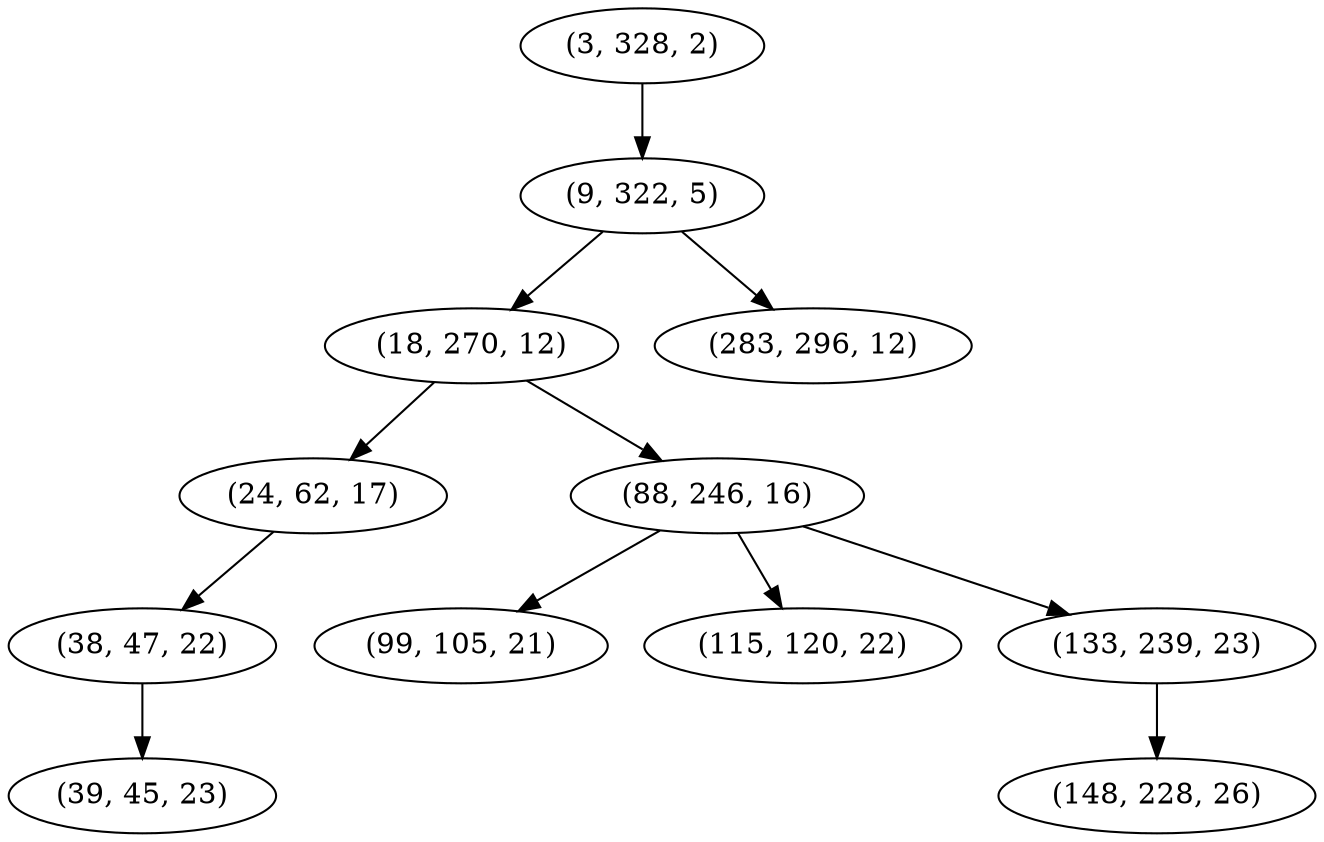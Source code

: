 digraph tree {
    "(3, 328, 2)";
    "(9, 322, 5)";
    "(18, 270, 12)";
    "(24, 62, 17)";
    "(38, 47, 22)";
    "(39, 45, 23)";
    "(88, 246, 16)";
    "(99, 105, 21)";
    "(115, 120, 22)";
    "(133, 239, 23)";
    "(148, 228, 26)";
    "(283, 296, 12)";
    "(3, 328, 2)" -> "(9, 322, 5)";
    "(9, 322, 5)" -> "(18, 270, 12)";
    "(9, 322, 5)" -> "(283, 296, 12)";
    "(18, 270, 12)" -> "(24, 62, 17)";
    "(18, 270, 12)" -> "(88, 246, 16)";
    "(24, 62, 17)" -> "(38, 47, 22)";
    "(38, 47, 22)" -> "(39, 45, 23)";
    "(88, 246, 16)" -> "(99, 105, 21)";
    "(88, 246, 16)" -> "(115, 120, 22)";
    "(88, 246, 16)" -> "(133, 239, 23)";
    "(133, 239, 23)" -> "(148, 228, 26)";
}

